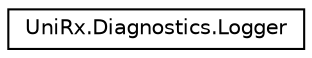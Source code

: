 digraph "Graphical Class Hierarchy"
{
 // LATEX_PDF_SIZE
  edge [fontname="Helvetica",fontsize="10",labelfontname="Helvetica",labelfontsize="10"];
  node [fontname="Helvetica",fontsize="10",shape=record];
  rankdir="LR";
  Node0 [label="UniRx.Diagnostics.Logger",height=0.2,width=0.4,color="black", fillcolor="white", style="filled",URL="$class_uni_rx_1_1_diagnostics_1_1_logger.html",tooltip=" "];
}
